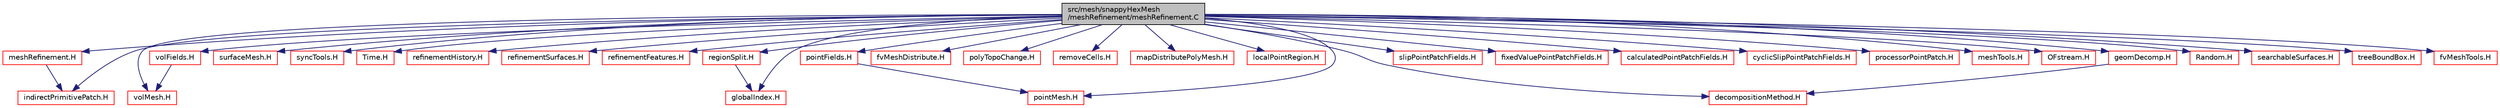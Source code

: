 digraph "src/mesh/snappyHexMesh/meshRefinement/meshRefinement.C"
{
  bgcolor="transparent";
  edge [fontname="Helvetica",fontsize="10",labelfontname="Helvetica",labelfontsize="10"];
  node [fontname="Helvetica",fontsize="10",shape=record];
  Node1 [label="src/mesh/snappyHexMesh\l/meshRefinement/meshRefinement.C",height=0.2,width=0.4,color="black", fillcolor="grey75", style="filled", fontcolor="black"];
  Node1 -> Node2 [color="midnightblue",fontsize="10",style="solid",fontname="Helvetica"];
  Node2 [label="meshRefinement.H",height=0.2,width=0.4,color="red",URL="$a07418.html"];
  Node2 -> Node3 [color="midnightblue",fontsize="10",style="solid",fontname="Helvetica"];
  Node3 [label="indirectPrimitivePatch.H",height=0.2,width=0.4,color="red",URL="$a09080.html"];
  Node1 -> Node4 [color="midnightblue",fontsize="10",style="solid",fontname="Helvetica"];
  Node4 [label="volMesh.H",height=0.2,width=0.4,color="red",URL="$a06330.html"];
  Node1 -> Node5 [color="midnightblue",fontsize="10",style="solid",fontname="Helvetica"];
  Node5 [label="volFields.H",height=0.2,width=0.4,color="red",URL="$a05778.html"];
  Node5 -> Node4 [color="midnightblue",fontsize="10",style="solid",fontname="Helvetica"];
  Node1 -> Node6 [color="midnightblue",fontsize="10",style="solid",fontname="Helvetica"];
  Node6 [label="surfaceMesh.H",height=0.2,width=0.4,color="red",URL="$a06329.html"];
  Node1 -> Node7 [color="midnightblue",fontsize="10",style="solid",fontname="Helvetica"];
  Node7 [label="syncTools.H",height=0.2,width=0.4,color="red",URL="$a09020.html"];
  Node1 -> Node8 [color="midnightblue",fontsize="10",style="solid",fontname="Helvetica"];
  Node8 [label="Time.H",height=0.2,width=0.4,color="red",URL="$a08181.html"];
  Node1 -> Node9 [color="midnightblue",fontsize="10",style="solid",fontname="Helvetica"];
  Node9 [label="refinementHistory.H",height=0.2,width=0.4,color="red",URL="$a05026.html"];
  Node1 -> Node10 [color="midnightblue",fontsize="10",style="solid",fontname="Helvetica"];
  Node10 [label="refinementSurfaces.H",height=0.2,width=0.4,color="red",URL="$a07430.html"];
  Node1 -> Node11 [color="midnightblue",fontsize="10",style="solid",fontname="Helvetica"];
  Node11 [label="refinementFeatures.H",height=0.2,width=0.4,color="red",URL="$a07428.html"];
  Node1 -> Node12 [color="midnightblue",fontsize="10",style="solid",fontname="Helvetica"];
  Node12 [label="decompositionMethod.H",height=0.2,width=0.4,color="red",URL="$a09471.html"];
  Node1 -> Node13 [color="midnightblue",fontsize="10",style="solid",fontname="Helvetica"];
  Node13 [label="regionSplit.H",height=0.2,width=0.4,color="red",URL="$a07659.html"];
  Node13 -> Node14 [color="midnightblue",fontsize="10",style="solid",fontname="Helvetica"];
  Node14 [label="globalIndex.H",height=0.2,width=0.4,color="red",URL="$a08935.html"];
  Node1 -> Node15 [color="midnightblue",fontsize="10",style="solid",fontname="Helvetica"];
  Node15 [label="fvMeshDistribute.H",height=0.2,width=0.4,color="red",URL="$a04910.html"];
  Node1 -> Node3 [color="midnightblue",fontsize="10",style="solid",fontname="Helvetica"];
  Node1 -> Node16 [color="midnightblue",fontsize="10",style="solid",fontname="Helvetica"];
  Node16 [label="polyTopoChange.H",height=0.2,width=0.4,color="red",URL="$a05034.html"];
  Node1 -> Node17 [color="midnightblue",fontsize="10",style="solid",fontname="Helvetica"];
  Node17 [label="removeCells.H",height=0.2,width=0.4,color="red",URL="$a05044.html"];
  Node1 -> Node18 [color="midnightblue",fontsize="10",style="solid",fontname="Helvetica"];
  Node18 [label="mapDistributePolyMesh.H",height=0.2,width=0.4,color="red",URL="$a08959.html"];
  Node1 -> Node19 [color="midnightblue",fontsize="10",style="solid",fontname="Helvetica"];
  Node19 [label="localPointRegion.H",height=0.2,width=0.4,color="red",URL="$a07657.html"];
  Node1 -> Node20 [color="midnightblue",fontsize="10",style="solid",fontname="Helvetica"];
  Node20 [label="pointMesh.H",height=0.2,width=0.4,color="red",URL="$a08894.html"];
  Node1 -> Node21 [color="midnightblue",fontsize="10",style="solid",fontname="Helvetica"];
  Node21 [label="pointFields.H",height=0.2,width=0.4,color="red",URL="$a08371.html"];
  Node21 -> Node20 [color="midnightblue",fontsize="10",style="solid",fontname="Helvetica"];
  Node1 -> Node22 [color="midnightblue",fontsize="10",style="solid",fontname="Helvetica"];
  Node22 [label="slipPointPatchFields.H",height=0.2,width=0.4,color="red",URL="$a08447.html"];
  Node1 -> Node23 [color="midnightblue",fontsize="10",style="solid",fontname="Helvetica"];
  Node23 [label="fixedValuePointPatchFields.H",height=0.2,width=0.4,color="red",URL="$a08390.html"];
  Node1 -> Node24 [color="midnightblue",fontsize="10",style="solid",fontname="Helvetica"];
  Node24 [label="calculatedPointPatchFields.H",height=0.2,width=0.4,color="red",URL="$a08382.html"];
  Node1 -> Node25 [color="midnightblue",fontsize="10",style="solid",fontname="Helvetica"];
  Node25 [label="cyclicSlipPointPatchFields.H",height=0.2,width=0.4,color="red",URL="$a08406.html"];
  Node1 -> Node26 [color="midnightblue",fontsize="10",style="solid",fontname="Helvetica"];
  Node26 [label="processorPointPatch.H",height=0.2,width=0.4,color="red",URL="$a08915.html"];
  Node1 -> Node14 [color="midnightblue",fontsize="10",style="solid",fontname="Helvetica"];
  Node1 -> Node27 [color="midnightblue",fontsize="10",style="solid",fontname="Helvetica"];
  Node27 [label="meshTools.H",height=0.2,width=0.4,color="red",URL="$a07625.html"];
  Node1 -> Node28 [color="midnightblue",fontsize="10",style="solid",fontname="Helvetica"];
  Node28 [label="OFstream.H",height=0.2,width=0.4,color="red",URL="$a08101.html"];
  Node1 -> Node29 [color="midnightblue",fontsize="10",style="solid",fontname="Helvetica"];
  Node29 [label="geomDecomp.H",height=0.2,width=0.4,color="red",URL="$a09475.html"];
  Node29 -> Node12 [color="midnightblue",fontsize="10",style="solid",fontname="Helvetica"];
  Node1 -> Node30 [color="midnightblue",fontsize="10",style="solid",fontname="Helvetica"];
  Node30 [label="Random.H",height=0.2,width=0.4,color="red",URL="$a09262.html"];
  Node1 -> Node31 [color="midnightblue",fontsize="10",style="solid",fontname="Helvetica"];
  Node31 [label="searchableSurfaces.H",height=0.2,width=0.4,color="red",URL="$a07679.html"];
  Node1 -> Node32 [color="midnightblue",fontsize="10",style="solid",fontname="Helvetica"];
  Node32 [label="treeBoundBox.H",height=0.2,width=0.4,color="red",URL="$a09140.html"];
  Node1 -> Node33 [color="midnightblue",fontsize="10",style="solid",fontname="Helvetica"];
  Node33 [label="fvMeshTools.H",height=0.2,width=0.4,color="red",URL="$a04916.html"];
}
